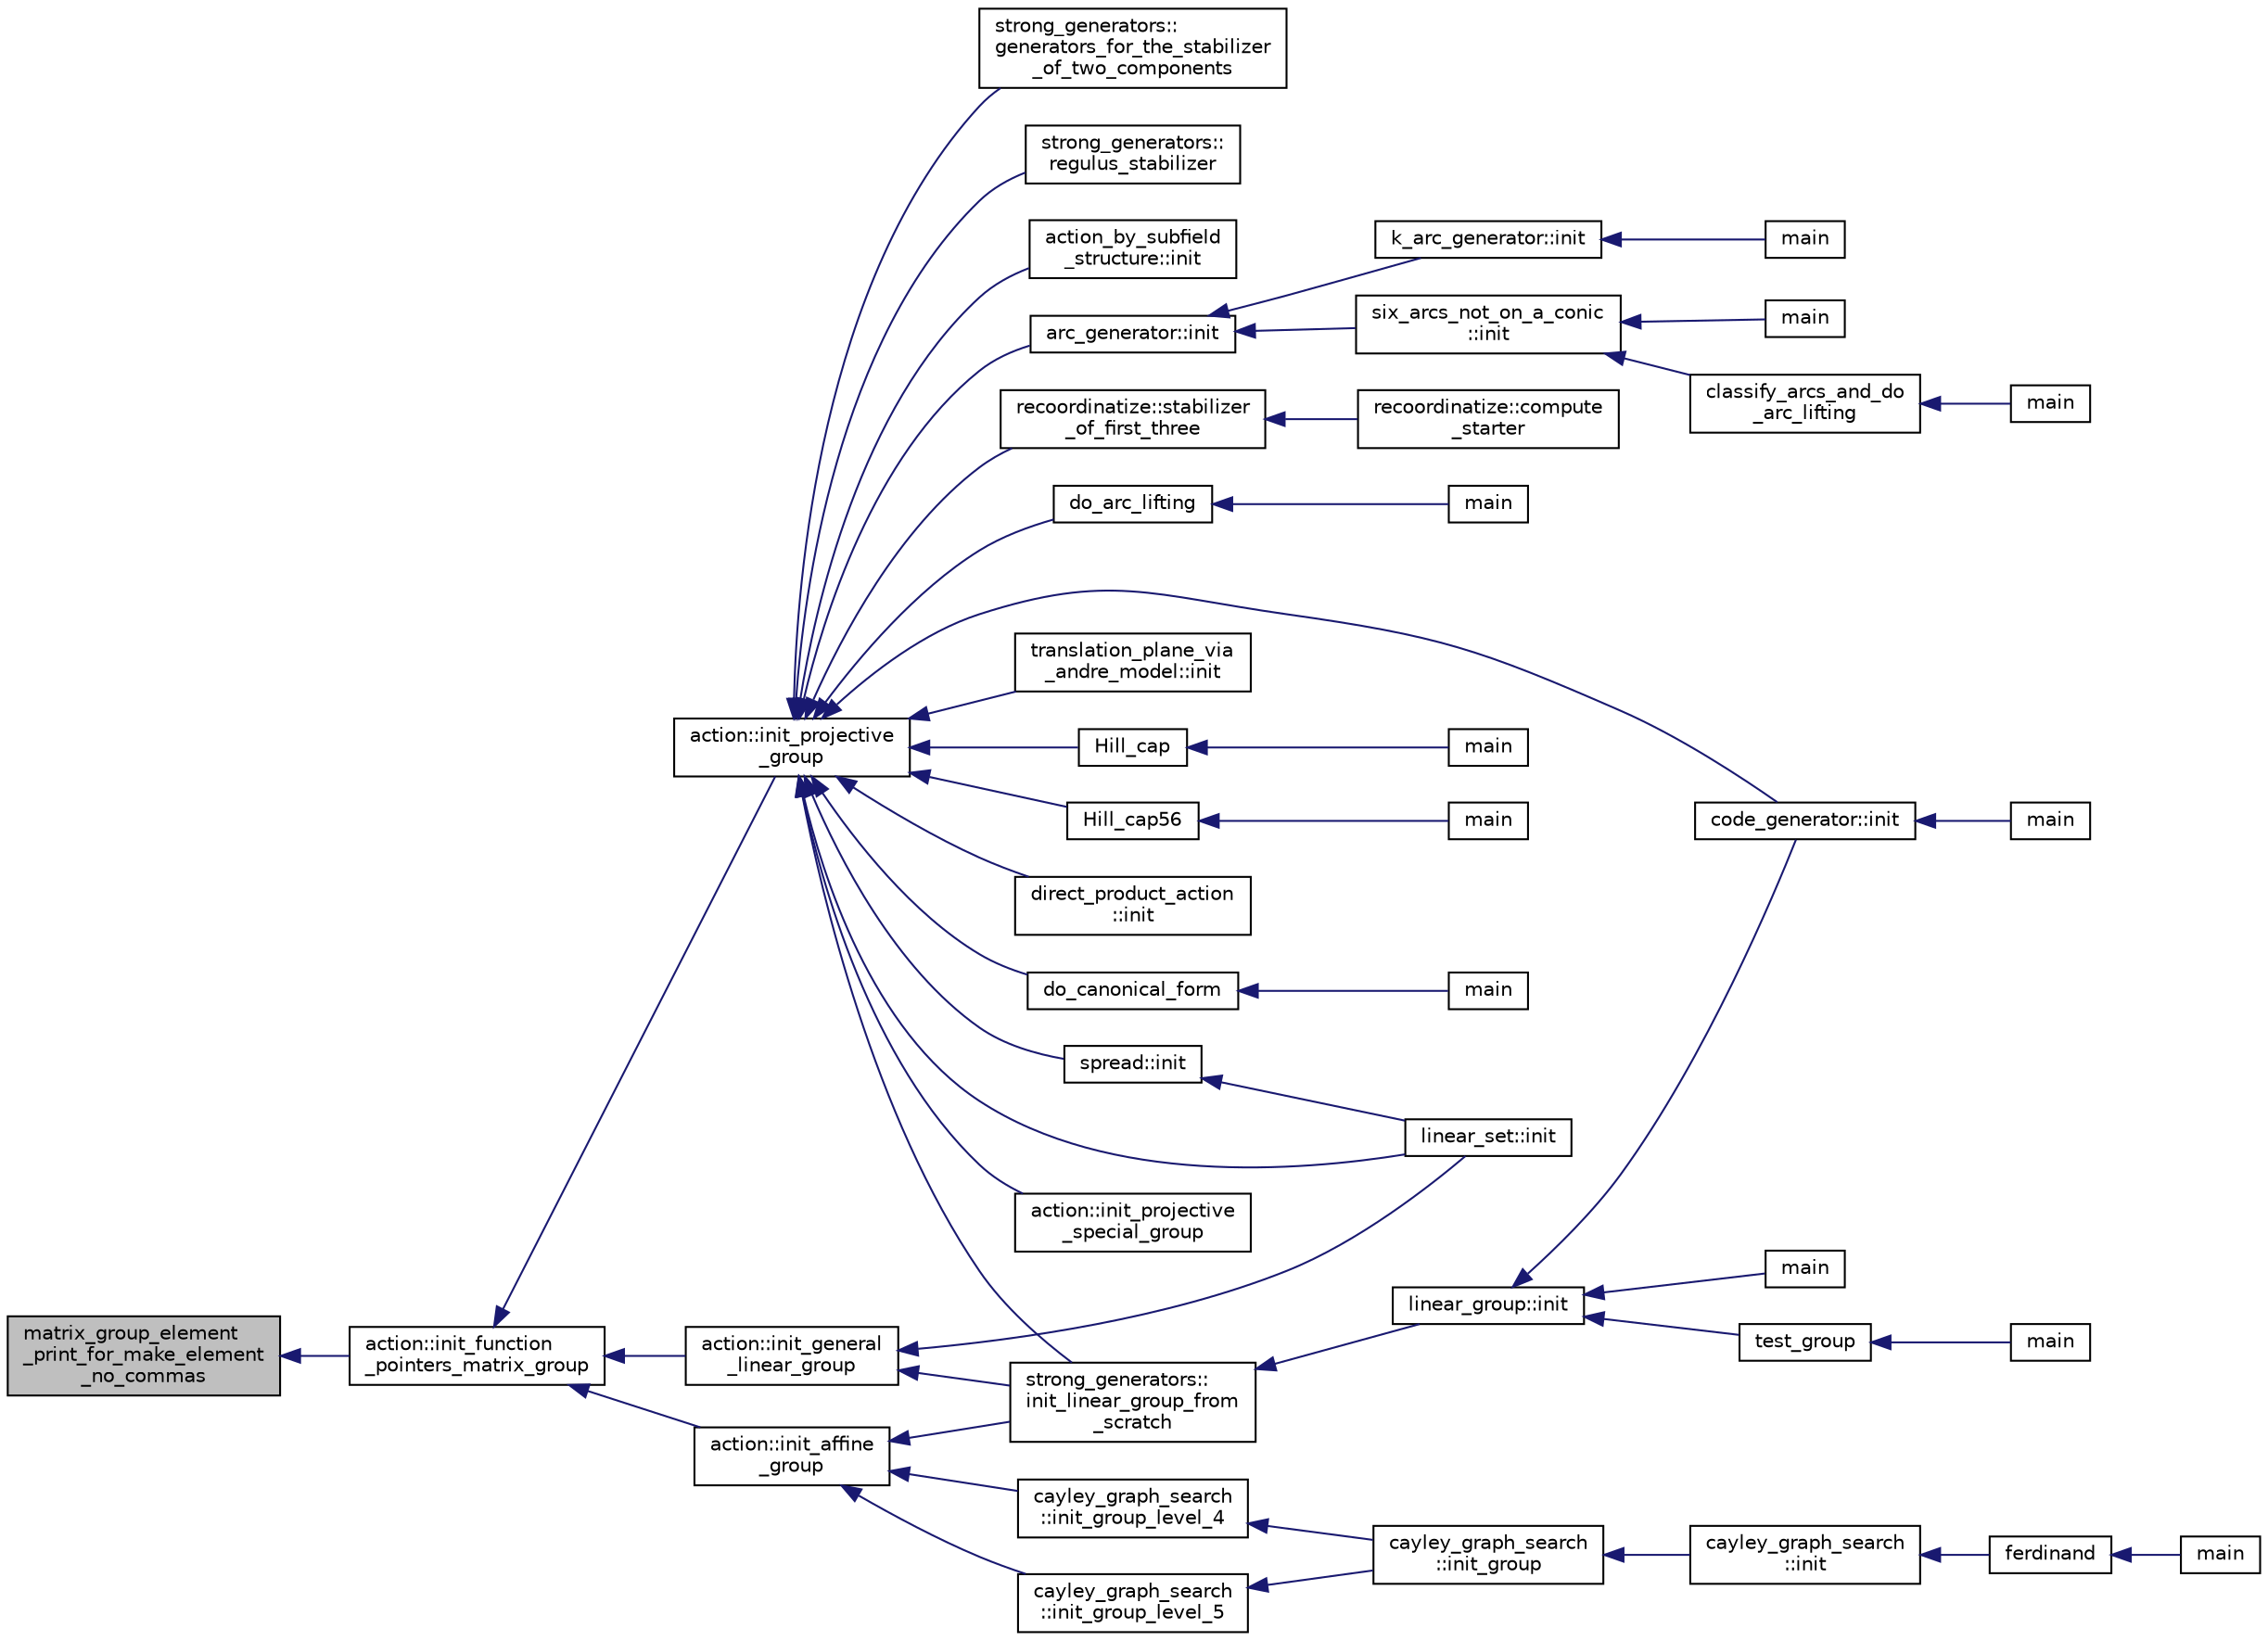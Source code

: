 digraph "matrix_group_element_print_for_make_element_no_commas"
{
  edge [fontname="Helvetica",fontsize="10",labelfontname="Helvetica",labelfontsize="10"];
  node [fontname="Helvetica",fontsize="10",shape=record];
  rankdir="LR";
  Node756 [label="matrix_group_element\l_print_for_make_element\l_no_commas",height=0.2,width=0.4,color="black", fillcolor="grey75", style="filled", fontcolor="black"];
  Node756 -> Node757 [dir="back",color="midnightblue",fontsize="10",style="solid",fontname="Helvetica"];
  Node757 [label="action::init_function\l_pointers_matrix_group",height=0.2,width=0.4,color="black", fillcolor="white", style="filled",URL="$d2/d86/classaction.html#a48cbc0106c21fdcb5ec74a9cf8f4e1d8"];
  Node757 -> Node758 [dir="back",color="midnightblue",fontsize="10",style="solid",fontname="Helvetica"];
  Node758 [label="action::init_projective\l_group",height=0.2,width=0.4,color="black", fillcolor="white", style="filled",URL="$d2/d86/classaction.html#ad943cb9d3828331bf5634c6dbfc31afd"];
  Node758 -> Node759 [dir="back",color="midnightblue",fontsize="10",style="solid",fontname="Helvetica"];
  Node759 [label="do_arc_lifting",height=0.2,width=0.4,color="black", fillcolor="white", style="filled",URL="$d5/d9e/arcs__orderly_8_c.html#a7367bc544c290322bdbd4545388a27a8"];
  Node759 -> Node760 [dir="back",color="midnightblue",fontsize="10",style="solid",fontname="Helvetica"];
  Node760 [label="main",height=0.2,width=0.4,color="black", fillcolor="white", style="filled",URL="$d5/d9e/arcs__orderly_8_c.html#a3c04138a5bfe5d72780bb7e82a18e627"];
  Node758 -> Node761 [dir="back",color="midnightblue",fontsize="10",style="solid",fontname="Helvetica"];
  Node761 [label="code_generator::init",height=0.2,width=0.4,color="black", fillcolor="white", style="filled",URL="$db/d37/classcode__generator.html#acfaa1e8badf6f30255203f499b130af8"];
  Node761 -> Node762 [dir="back",color="midnightblue",fontsize="10",style="solid",fontname="Helvetica"];
  Node762 [label="main",height=0.2,width=0.4,color="black", fillcolor="white", style="filled",URL="$d4/d4f/codes_8_c.html#a217dbf8b442f20279ea00b898af96f52"];
  Node758 -> Node763 [dir="back",color="midnightblue",fontsize="10",style="solid",fontname="Helvetica"];
  Node763 [label="direct_product_action\l::init",height=0.2,width=0.4,color="black", fillcolor="white", style="filled",URL="$d3/d78/classdirect__product__action.html#aad40060e5821c011cccaa65a5c4df64f"];
  Node758 -> Node764 [dir="back",color="midnightblue",fontsize="10",style="solid",fontname="Helvetica"];
  Node764 [label="Hill_cap",height=0.2,width=0.4,color="black", fillcolor="white", style="filled",URL="$da/d28/hill_8_c.html#a7c2543fe497e681d4b492b16ea7f933e"];
  Node764 -> Node765 [dir="back",color="midnightblue",fontsize="10",style="solid",fontname="Helvetica"];
  Node765 [label="main",height=0.2,width=0.4,color="black", fillcolor="white", style="filled",URL="$da/d28/hill_8_c.html#a217dbf8b442f20279ea00b898af96f52"];
  Node758 -> Node766 [dir="back",color="midnightblue",fontsize="10",style="solid",fontname="Helvetica"];
  Node766 [label="linear_set::init",height=0.2,width=0.4,color="black", fillcolor="white", style="filled",URL="$dd/d86/classlinear__set.html#a7ab24e84423749047d5465cb15505475"];
  Node758 -> Node767 [dir="back",color="midnightblue",fontsize="10",style="solid",fontname="Helvetica"];
  Node767 [label="Hill_cap56",height=0.2,width=0.4,color="black", fillcolor="white", style="filled",URL="$df/d74/tl__geometry_8h.html#ad7fc0ff2bf8455ab25e170c6930047a6"];
  Node767 -> Node768 [dir="back",color="midnightblue",fontsize="10",style="solid",fontname="Helvetica"];
  Node768 [label="main",height=0.2,width=0.4,color="black", fillcolor="white", style="filled",URL="$d4/d6e/make__something_8_c.html#a217dbf8b442f20279ea00b898af96f52"];
  Node758 -> Node769 [dir="back",color="midnightblue",fontsize="10",style="solid",fontname="Helvetica"];
  Node769 [label="do_canonical_form",height=0.2,width=0.4,color="black", fillcolor="white", style="filled",URL="$dc/dd4/group__actions_8h.html#afb9f4a331a8a017ea3b8b7d9ed8dcc88"];
  Node769 -> Node770 [dir="back",color="midnightblue",fontsize="10",style="solid",fontname="Helvetica"];
  Node770 [label="main",height=0.2,width=0.4,color="black", fillcolor="white", style="filled",URL="$d0/d2f/process_8_c.html#a3c04138a5bfe5d72780bb7e82a18e627"];
  Node758 -> Node771 [dir="back",color="midnightblue",fontsize="10",style="solid",fontname="Helvetica"];
  Node771 [label="action::init_projective\l_special_group",height=0.2,width=0.4,color="black", fillcolor="white", style="filled",URL="$d2/d86/classaction.html#a4c69f0e07dff8ba8ac2415faf69d55a4"];
  Node758 -> Node772 [dir="back",color="midnightblue",fontsize="10",style="solid",fontname="Helvetica"];
  Node772 [label="strong_generators::\linit_linear_group_from\l_scratch",height=0.2,width=0.4,color="black", fillcolor="white", style="filled",URL="$dc/d09/classstrong__generators.html#ad47ecfb9c141b65ed6aca34231d5a0d2"];
  Node772 -> Node773 [dir="back",color="midnightblue",fontsize="10",style="solid",fontname="Helvetica"];
  Node773 [label="linear_group::init",height=0.2,width=0.4,color="black", fillcolor="white", style="filled",URL="$df/d5a/classlinear__group.html#a8119aa9b882192ab422b12614b259f28"];
  Node773 -> Node761 [dir="back",color="midnightblue",fontsize="10",style="solid",fontname="Helvetica"];
  Node773 -> Node774 [dir="back",color="midnightblue",fontsize="10",style="solid",fontname="Helvetica"];
  Node774 [label="test_group",height=0.2,width=0.4,color="black", fillcolor="white", style="filled",URL="$d8/d03/analyze__q__designs_8_c.html#ad03444358d0b46e7aa4d88a806b44925"];
  Node774 -> Node775 [dir="back",color="midnightblue",fontsize="10",style="solid",fontname="Helvetica"];
  Node775 [label="main",height=0.2,width=0.4,color="black", fillcolor="white", style="filled",URL="$d8/d03/analyze__q__designs_8_c.html#a217dbf8b442f20279ea00b898af96f52"];
  Node773 -> Node776 [dir="back",color="midnightblue",fontsize="10",style="solid",fontname="Helvetica"];
  Node776 [label="main",height=0.2,width=0.4,color="black", fillcolor="white", style="filled",URL="$da/dd5/subspace__orbits__main_8_c.html#a217dbf8b442f20279ea00b898af96f52"];
  Node758 -> Node777 [dir="back",color="midnightblue",fontsize="10",style="solid",fontname="Helvetica"];
  Node777 [label="strong_generators::\lgenerators_for_the_stabilizer\l_of_two_components",height=0.2,width=0.4,color="black", fillcolor="white", style="filled",URL="$dc/d09/classstrong__generators.html#acd9ddc5b768e4cf3f2398383d5a8f3b2"];
  Node758 -> Node778 [dir="back",color="midnightblue",fontsize="10",style="solid",fontname="Helvetica"];
  Node778 [label="strong_generators::\lregulus_stabilizer",height=0.2,width=0.4,color="black", fillcolor="white", style="filled",URL="$dc/d09/classstrong__generators.html#a32e999d14b4168695f2e775ddf2ed7e7"];
  Node758 -> Node779 [dir="back",color="midnightblue",fontsize="10",style="solid",fontname="Helvetica"];
  Node779 [label="action_by_subfield\l_structure::init",height=0.2,width=0.4,color="black", fillcolor="white", style="filled",URL="$dd/d67/classaction__by__subfield__structure.html#a565b45607d3ebc3eaa0e910a6ce6a661"];
  Node758 -> Node780 [dir="back",color="midnightblue",fontsize="10",style="solid",fontname="Helvetica"];
  Node780 [label="arc_generator::init",height=0.2,width=0.4,color="black", fillcolor="white", style="filled",URL="$d4/d21/classarc__generator.html#ae614e18e9c641d67069fa27d48245cde"];
  Node780 -> Node781 [dir="back",color="midnightblue",fontsize="10",style="solid",fontname="Helvetica"];
  Node781 [label="k_arc_generator::init",height=0.2,width=0.4,color="black", fillcolor="white", style="filled",URL="$d6/dd8/classk__arc__generator.html#a6036d9f52ede9f8ca681505626b5361d"];
  Node781 -> Node782 [dir="back",color="midnightblue",fontsize="10",style="solid",fontname="Helvetica"];
  Node782 [label="main",height=0.2,width=0.4,color="black", fillcolor="white", style="filled",URL="$d6/d01/k__arc__generator__main_8_c.html#a217dbf8b442f20279ea00b898af96f52"];
  Node780 -> Node783 [dir="back",color="midnightblue",fontsize="10",style="solid",fontname="Helvetica"];
  Node783 [label="six_arcs_not_on_a_conic\l::init",height=0.2,width=0.4,color="black", fillcolor="white", style="filled",URL="$d8/de6/classsix__arcs__not__on__a__conic.html#a7a4d5cf8a098488729934cfa8a70944a"];
  Node783 -> Node784 [dir="back",color="midnightblue",fontsize="10",style="solid",fontname="Helvetica"];
  Node784 [label="classify_arcs_and_do\l_arc_lifting",height=0.2,width=0.4,color="black", fillcolor="white", style="filled",URL="$d6/dc3/arc__lifting__main_8_c.html#afdd7be16f16b8c71e9a72fe5f6a0b59c"];
  Node784 -> Node785 [dir="back",color="midnightblue",fontsize="10",style="solid",fontname="Helvetica"];
  Node785 [label="main",height=0.2,width=0.4,color="black", fillcolor="white", style="filled",URL="$d6/dc3/arc__lifting__main_8_c.html#a217dbf8b442f20279ea00b898af96f52"];
  Node783 -> Node786 [dir="back",color="midnightblue",fontsize="10",style="solid",fontname="Helvetica"];
  Node786 [label="main",height=0.2,width=0.4,color="black", fillcolor="white", style="filled",URL="$d2/dfa/create__surface__main_8_c.html#a217dbf8b442f20279ea00b898af96f52"];
  Node758 -> Node787 [dir="back",color="midnightblue",fontsize="10",style="solid",fontname="Helvetica"];
  Node787 [label="recoordinatize::stabilizer\l_of_first_three",height=0.2,width=0.4,color="black", fillcolor="white", style="filled",URL="$d3/d3c/classrecoordinatize.html#ae8a24e776a57f0ac4923f6ed1d1db6e6"];
  Node787 -> Node788 [dir="back",color="midnightblue",fontsize="10",style="solid",fontname="Helvetica"];
  Node788 [label="recoordinatize::compute\l_starter",height=0.2,width=0.4,color="black", fillcolor="white", style="filled",URL="$d3/d3c/classrecoordinatize.html#a274b399821488e5f6fb1adfbc8f8ebac"];
  Node758 -> Node789 [dir="back",color="midnightblue",fontsize="10",style="solid",fontname="Helvetica"];
  Node789 [label="spread::init",height=0.2,width=0.4,color="black", fillcolor="white", style="filled",URL="$da/dc1/classspread.html#aa2493aebcdd72c4472213711dfcc2ab6"];
  Node789 -> Node766 [dir="back",color="midnightblue",fontsize="10",style="solid",fontname="Helvetica"];
  Node758 -> Node790 [dir="back",color="midnightblue",fontsize="10",style="solid",fontname="Helvetica"];
  Node790 [label="translation_plane_via\l_andre_model::init",height=0.2,width=0.4,color="black", fillcolor="white", style="filled",URL="$d1/dcc/classtranslation__plane__via__andre__model.html#adb424599de168ade331979a9218ee07b"];
  Node757 -> Node791 [dir="back",color="midnightblue",fontsize="10",style="solid",fontname="Helvetica"];
  Node791 [label="action::init_affine\l_group",height=0.2,width=0.4,color="black", fillcolor="white", style="filled",URL="$d2/d86/classaction.html#a32c0c683b3071fef19d28ca4880b568a"];
  Node791 -> Node792 [dir="back",color="midnightblue",fontsize="10",style="solid",fontname="Helvetica"];
  Node792 [label="cayley_graph_search\l::init_group_level_4",height=0.2,width=0.4,color="black", fillcolor="white", style="filled",URL="$de/dae/classcayley__graph__search.html#a6593f90cd91bea8c23fe71acca05655e"];
  Node792 -> Node793 [dir="back",color="midnightblue",fontsize="10",style="solid",fontname="Helvetica"];
  Node793 [label="cayley_graph_search\l::init_group",height=0.2,width=0.4,color="black", fillcolor="white", style="filled",URL="$de/dae/classcayley__graph__search.html#adbce2e517a8ed979f53e8aeb043cf4ca"];
  Node793 -> Node794 [dir="back",color="midnightblue",fontsize="10",style="solid",fontname="Helvetica"];
  Node794 [label="cayley_graph_search\l::init",height=0.2,width=0.4,color="black", fillcolor="white", style="filled",URL="$de/dae/classcayley__graph__search.html#add9c6434abeaebac4a07bc03cb21672d"];
  Node794 -> Node795 [dir="back",color="midnightblue",fontsize="10",style="solid",fontname="Helvetica"];
  Node795 [label="ferdinand",height=0.2,width=0.4,color="black", fillcolor="white", style="filled",URL="$da/df3/ferdinand_8_c.html#a322b57727d23cf5a0932f11c30ea18d9"];
  Node795 -> Node796 [dir="back",color="midnightblue",fontsize="10",style="solid",fontname="Helvetica"];
  Node796 [label="main",height=0.2,width=0.4,color="black", fillcolor="white", style="filled",URL="$da/df3/ferdinand_8_c.html#a3c04138a5bfe5d72780bb7e82a18e627"];
  Node791 -> Node797 [dir="back",color="midnightblue",fontsize="10",style="solid",fontname="Helvetica"];
  Node797 [label="cayley_graph_search\l::init_group_level_5",height=0.2,width=0.4,color="black", fillcolor="white", style="filled",URL="$de/dae/classcayley__graph__search.html#ab4427f6ab65833dae31a18f44a5d6d7a"];
  Node797 -> Node793 [dir="back",color="midnightblue",fontsize="10",style="solid",fontname="Helvetica"];
  Node791 -> Node772 [dir="back",color="midnightblue",fontsize="10",style="solid",fontname="Helvetica"];
  Node757 -> Node798 [dir="back",color="midnightblue",fontsize="10",style="solid",fontname="Helvetica"];
  Node798 [label="action::init_general\l_linear_group",height=0.2,width=0.4,color="black", fillcolor="white", style="filled",URL="$d2/d86/classaction.html#a1ff1bf53f9073bfc76ff073e7af6f396"];
  Node798 -> Node766 [dir="back",color="midnightblue",fontsize="10",style="solid",fontname="Helvetica"];
  Node798 -> Node772 [dir="back",color="midnightblue",fontsize="10",style="solid",fontname="Helvetica"];
}
